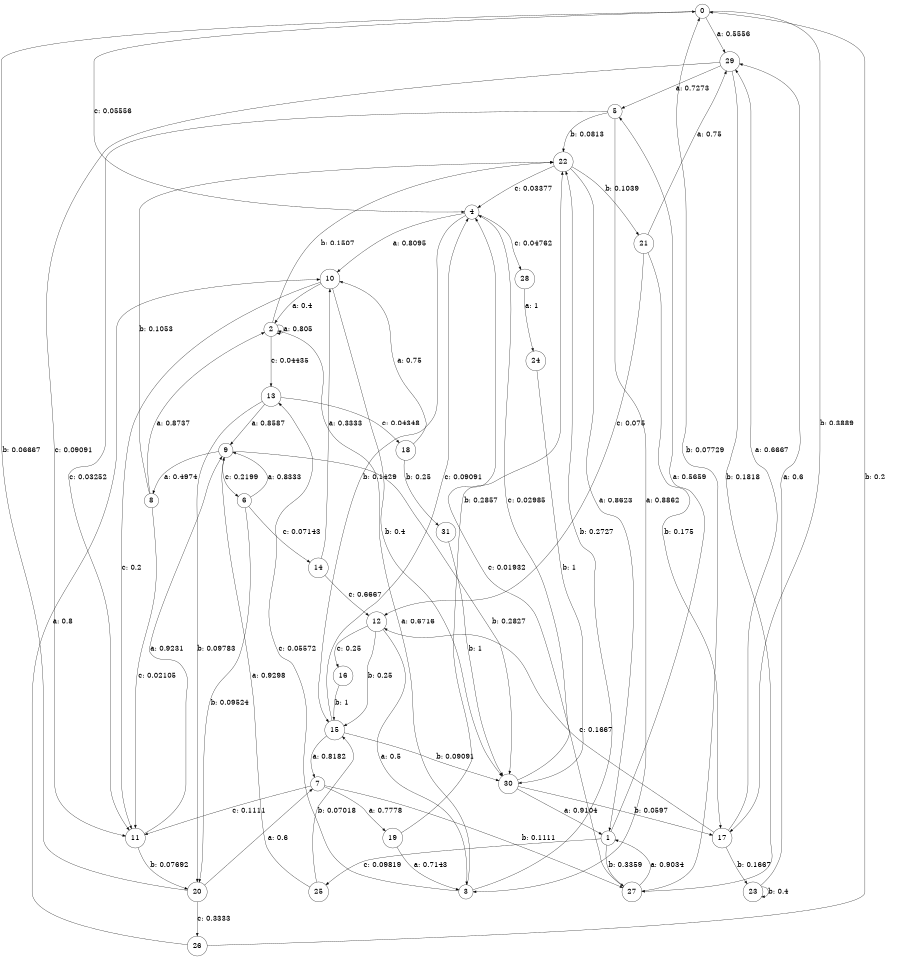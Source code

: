 digraph "d7-300nw-t0-cen-SML" {
size = "6,8.5";
ratio = "fill";
node [shape = circle];
node [fontsize = 24];
edge [fontsize = 24];
0 -> 29 [label = "a: 0.5556   "];
0 -> 17 [label = "b: 0.3889   "];
0 -> 4 [label = "c: 0.05556  "];
1 -> 5 [label = "a: 0.5659   "];
1 -> 27 [label = "b: 0.3359   "];
1 -> 25 [label = "c: 0.09819  "];
2 -> 2 [label = "a: 0.805    "];
2 -> 22 [label = "b: 0.1507   "];
2 -> 13 [label = "c: 0.04435  "];
3 -> 2 [label = "a: 0.6716   "];
3 -> 22 [label = "b: 0.2727   "];
3 -> 13 [label = "c: 0.05572  "];
4 -> 10 [label = "a: 0.8095   "];
4 -> 15 [label = "b: 0.1429   "];
4 -> 28 [label = "c: 0.04762  "];
5 -> 3 [label = "a: 0.8862   "];
5 -> 22 [label = "b: 0.0813   "];
5 -> 11 [label = "c: 0.03252  "];
6 -> 9 [label = "a: 0.8333   "];
6 -> 20 [label = "b: 0.09524  "];
6 -> 14 [label = "c: 0.07143  "];
7 -> 19 [label = "a: 0.7778   "];
7 -> 27 [label = "b: 0.1111   "];
7 -> 11 [label = "c: 0.1111   "];
8 -> 2 [label = "a: 0.8737   "];
8 -> 22 [label = "b: 0.1053   "];
8 -> 11 [label = "c: 0.02105  "];
9 -> 8 [label = "a: 0.4974   "];
9 -> 30 [label = "b: 0.2827   "];
9 -> 6 [label = "c: 0.2199   "];
10 -> 2 [label = "a: 0.4      "];
10 -> 30 [label = "b: 0.4      "];
10 -> 11 [label = "c: 0.2      "];
11 -> 9 [label = "a: 0.9231   "];
11 -> 20 [label = "b: 0.07692  "];
12 -> 3 [label = "a: 0.5      "];
12 -> 15 [label = "b: 0.25     "];
12 -> 16 [label = "c: 0.25     "];
13 -> 9 [label = "a: 0.8587   "];
13 -> 20 [label = "b: 0.09783  "];
13 -> 18 [label = "c: 0.04348  "];
14 -> 10 [label = "a: 0.3333   "];
14 -> 12 [label = "c: 0.6667   "];
15 -> 7 [label = "a: 0.8182   "];
15 -> 30 [label = "b: 0.09091  "];
15 -> 4 [label = "c: 0.09091  "];
16 -> 15 [label = "b: 1        "];
17 -> 29 [label = "a: 0.6667   "];
17 -> 23 [label = "b: 0.1667   "];
17 -> 12 [label = "c: 0.1667   "];
18 -> 10 [label = "a: 0.75     "];
18 -> 31 [label = "b: 0.25     "];
19 -> 3 [label = "a: 0.7143   "];
19 -> 22 [label = "b: 0.2857   "];
20 -> 7 [label = "a: 0.6      "];
20 -> 0 [label = "b: 0.06667  "];
20 -> 26 [label = "c: 0.3333   "];
21 -> 29 [label = "a: 0.75     "];
21 -> 17 [label = "b: 0.175    "];
21 -> 12 [label = "c: 0.075    "];
22 -> 1 [label = "a: 0.8623   "];
22 -> 21 [label = "b: 0.1039   "];
22 -> 4 [label = "c: 0.03377  "];
23 -> 29 [label = "a: 0.6      "];
23 -> 23 [label = "b: 0.4      "];
24 -> 30 [label = "b: 1        "];
25 -> 9 [label = "a: 0.9298   "];
25 -> 15 [label = "b: 0.07018  "];
26 -> 10 [label = "a: 0.8      "];
26 -> 0 [label = "b: 0.2      "];
27 -> 1 [label = "a: 0.9034   "];
27 -> 0 [label = "b: 0.07729  "];
27 -> 4 [label = "c: 0.01932  "];
28 -> 24 [label = "a: 1        "];
29 -> 5 [label = "a: 0.7273   "];
29 -> 27 [label = "b: 0.1818   "];
29 -> 11 [label = "c: 0.09091  "];
30 -> 1 [label = "a: 0.9104   "];
30 -> 17 [label = "b: 0.0597   "];
30 -> 4 [label = "c: 0.02985  "];
31 -> 30 [label = "b: 1        "];
}